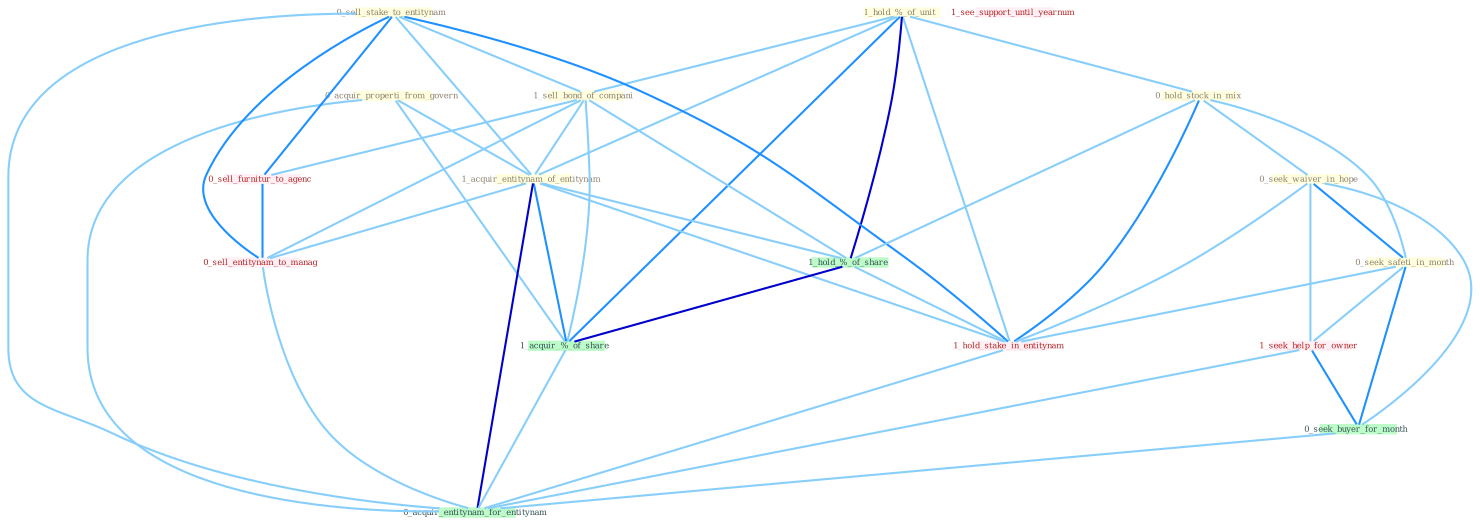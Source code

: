 Graph G{ 
    node
    [shape=polygon,style=filled,width=.5,height=.06,color="#BDFCC9",fixedsize=true,fontsize=4,
    fontcolor="#2f4f4f"];
    {node
    [color="#ffffe0", fontcolor="#8b7d6b"] "0_acquir_properti_from_govern " "1_hold_%_of_unit " "0_sell_stake_to_entitynam " "0_hold_stock_in_mix " "1_sell_bond_of_compani " "1_acquir_entitynam_of_entitynam " "0_seek_waiver_in_hope " "0_seek_safeti_in_month "}
{node [color="#fff0f5", fontcolor="#b22222"] "1_hold_stake_in_entitynam " "1_seek_help_for_owner " "1_see_support_until_yearnum " "0_sell_furnitur_to_agenc " "0_sell_entitynam_to_manag "}
edge [color="#B0E2FF"];

	"0_acquir_properti_from_govern " -- "1_acquir_entitynam_of_entitynam " [w="1", color="#87cefa" ];
	"0_acquir_properti_from_govern " -- "1_acquir_%_of_share " [w="1", color="#87cefa" ];
	"0_acquir_properti_from_govern " -- "0_acquir_entitynam_for_entitynam " [w="1", color="#87cefa" ];
	"1_hold_%_of_unit " -- "0_hold_stock_in_mix " [w="1", color="#87cefa" ];
	"1_hold_%_of_unit " -- "1_sell_bond_of_compani " [w="1", color="#87cefa" ];
	"1_hold_%_of_unit " -- "1_acquir_entitynam_of_entitynam " [w="1", color="#87cefa" ];
	"1_hold_%_of_unit " -- "1_hold_%_of_share " [w="3", color="#0000cd" , len=0.6];
	"1_hold_%_of_unit " -- "1_hold_stake_in_entitynam " [w="1", color="#87cefa" ];
	"1_hold_%_of_unit " -- "1_acquir_%_of_share " [w="2", color="#1e90ff" , len=0.8];
	"0_sell_stake_to_entitynam " -- "1_sell_bond_of_compani " [w="1", color="#87cefa" ];
	"0_sell_stake_to_entitynam " -- "1_acquir_entitynam_of_entitynam " [w="1", color="#87cefa" ];
	"0_sell_stake_to_entitynam " -- "1_hold_stake_in_entitynam " [w="2", color="#1e90ff" , len=0.8];
	"0_sell_stake_to_entitynam " -- "0_sell_furnitur_to_agenc " [w="2", color="#1e90ff" , len=0.8];
	"0_sell_stake_to_entitynam " -- "0_sell_entitynam_to_manag " [w="2", color="#1e90ff" , len=0.8];
	"0_sell_stake_to_entitynam " -- "0_acquir_entitynam_for_entitynam " [w="1", color="#87cefa" ];
	"0_hold_stock_in_mix " -- "0_seek_waiver_in_hope " [w="1", color="#87cefa" ];
	"0_hold_stock_in_mix " -- "0_seek_safeti_in_month " [w="1", color="#87cefa" ];
	"0_hold_stock_in_mix " -- "1_hold_%_of_share " [w="1", color="#87cefa" ];
	"0_hold_stock_in_mix " -- "1_hold_stake_in_entitynam " [w="2", color="#1e90ff" , len=0.8];
	"1_sell_bond_of_compani " -- "1_acquir_entitynam_of_entitynam " [w="1", color="#87cefa" ];
	"1_sell_bond_of_compani " -- "1_hold_%_of_share " [w="1", color="#87cefa" ];
	"1_sell_bond_of_compani " -- "1_acquir_%_of_share " [w="1", color="#87cefa" ];
	"1_sell_bond_of_compani " -- "0_sell_furnitur_to_agenc " [w="1", color="#87cefa" ];
	"1_sell_bond_of_compani " -- "0_sell_entitynam_to_manag " [w="1", color="#87cefa" ];
	"1_acquir_entitynam_of_entitynam " -- "1_hold_%_of_share " [w="1", color="#87cefa" ];
	"1_acquir_entitynam_of_entitynam " -- "1_hold_stake_in_entitynam " [w="1", color="#87cefa" ];
	"1_acquir_entitynam_of_entitynam " -- "1_acquir_%_of_share " [w="2", color="#1e90ff" , len=0.8];
	"1_acquir_entitynam_of_entitynam " -- "0_sell_entitynam_to_manag " [w="1", color="#87cefa" ];
	"1_acquir_entitynam_of_entitynam " -- "0_acquir_entitynam_for_entitynam " [w="3", color="#0000cd" , len=0.6];
	"0_seek_waiver_in_hope " -- "0_seek_safeti_in_month " [w="2", color="#1e90ff" , len=0.8];
	"0_seek_waiver_in_hope " -- "1_hold_stake_in_entitynam " [w="1", color="#87cefa" ];
	"0_seek_waiver_in_hope " -- "1_seek_help_for_owner " [w="1", color="#87cefa" ];
	"0_seek_waiver_in_hope " -- "0_seek_buyer_for_month " [w="1", color="#87cefa" ];
	"0_seek_safeti_in_month " -- "1_hold_stake_in_entitynam " [w="1", color="#87cefa" ];
	"0_seek_safeti_in_month " -- "1_seek_help_for_owner " [w="1", color="#87cefa" ];
	"0_seek_safeti_in_month " -- "0_seek_buyer_for_month " [w="2", color="#1e90ff" , len=0.8];
	"1_hold_%_of_share " -- "1_hold_stake_in_entitynam " [w="1", color="#87cefa" ];
	"1_hold_%_of_share " -- "1_acquir_%_of_share " [w="3", color="#0000cd" , len=0.6];
	"1_hold_stake_in_entitynam " -- "0_acquir_entitynam_for_entitynam " [w="1", color="#87cefa" ];
	"1_seek_help_for_owner " -- "0_seek_buyer_for_month " [w="2", color="#1e90ff" , len=0.8];
	"1_seek_help_for_owner " -- "0_acquir_entitynam_for_entitynam " [w="1", color="#87cefa" ];
	"0_seek_buyer_for_month " -- "0_acquir_entitynam_for_entitynam " [w="1", color="#87cefa" ];
	"1_acquir_%_of_share " -- "0_acquir_entitynam_for_entitynam " [w="1", color="#87cefa" ];
	"0_sell_furnitur_to_agenc " -- "0_sell_entitynam_to_manag " [w="2", color="#1e90ff" , len=0.8];
	"0_sell_entitynam_to_manag " -- "0_acquir_entitynam_for_entitynam " [w="1", color="#87cefa" ];
}